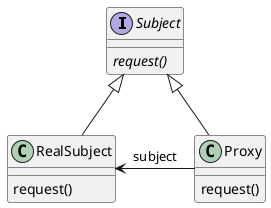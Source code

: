 # Ref https://www.petrockblock.com/2018/09/02/design-pattern-plantuml-proxy-pattern/
# Ref https://ko.wikipedia.org/wiki/%ED%94%84%EB%A1%9D%EC%8B%9C_%ED%8C%A8%ED%84%B4

@startuml
interface Subject {
  {abstract} request()
}
together {
  class RealSubject
  class Proxy
}
 
RealSubject : request()
Proxy : request()
 
Subject <|-- RealSubject
Subject <|-- Proxy
RealSubject <- Proxy : subject

@enduml